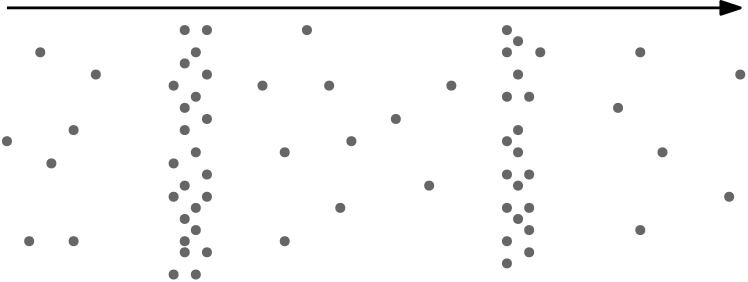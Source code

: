 <?xml version="1.0"?>
<!DOCTYPE ipe SYSTEM "ipe.dtd">
<ipe version="70212" creator="Ipe 7.2.13">
<info created="D:20220308171142" modified="D:20220308171142"/>
<ipestyle name="basic">
<symbol name="arrow/arc(spx)">
<path stroke="sym-stroke" fill="sym-stroke" pen="sym-pen">
0 0 m
-1 0.333 l
-1 -0.333 l
h
</path>
</symbol>
<symbol name="arrow/farc(spx)">
<path stroke="sym-stroke" fill="white" pen="sym-pen">
0 0 m
-1 0.333 l
-1 -0.333 l
h
</path>
</symbol>
<symbol name="arrow/ptarc(spx)">
<path stroke="sym-stroke" fill="sym-stroke" pen="sym-pen">
0 0 m
-1 0.333 l
-0.8 0 l
-1 -0.333 l
h
</path>
</symbol>
<symbol name="arrow/fptarc(spx)">
<path stroke="sym-stroke" fill="white" pen="sym-pen">
0 0 m
-1 0.333 l
-0.8 0 l
-1 -0.333 l
h
</path>
</symbol>
<symbol name="mark/circle(sx)" transformations="translations">
<path fill="sym-stroke">
0.6 0 0 0.6 0 0 e
0.4 0 0 0.4 0 0 e
</path>
</symbol>
<symbol name="mark/disk(sx)" transformations="translations">
<path fill="sym-stroke">
0.6 0 0 0.6 0 0 e
</path>
</symbol>
<symbol name="mark/fdisk(sfx)" transformations="translations">
<group>
<path fill="sym-fill">
0.5 0 0 0.5 0 0 e
</path>
<path fill="sym-stroke" fillrule="eofill">
0.6 0 0 0.6 0 0 e
0.4 0 0 0.4 0 0 e
</path>
</group>
</symbol>
<symbol name="mark/box(sx)" transformations="translations">
<path fill="sym-stroke" fillrule="eofill">
-0.6 -0.6 m
0.6 -0.6 l
0.6 0.6 l
-0.6 0.6 l
h
-0.4 -0.4 m
0.4 -0.4 l
0.4 0.4 l
-0.4 0.4 l
h
</path>
</symbol>
<symbol name="mark/square(sx)" transformations="translations">
<path fill="sym-stroke">
-0.6 -0.6 m
0.6 -0.6 l
0.6 0.6 l
-0.6 0.6 l
h
</path>
</symbol>
<symbol name="mark/fsquare(sfx)" transformations="translations">
<group>
<path fill="sym-fill">
-0.5 -0.5 m
0.5 -0.5 l
0.5 0.5 l
-0.5 0.5 l
h
</path>
<path fill="sym-stroke" fillrule="eofill">
-0.6 -0.6 m
0.6 -0.6 l
0.6 0.6 l
-0.6 0.6 l
h
-0.4 -0.4 m
0.4 -0.4 l
0.4 0.4 l
-0.4 0.4 l
h
</path>
</group>
</symbol>
<symbol name="mark/cross(sx)" transformations="translations">
<group>
<path fill="sym-stroke">
-0.43 -0.57 m
0.57 0.43 l
0.43 0.57 l
-0.57 -0.43 l
h
</path>
<path fill="sym-stroke">
-0.43 0.57 m
0.57 -0.43 l
0.43 -0.57 l
-0.57 0.43 l
h
</path>
</group>
</symbol>
<symbol name="arrow/fnormal(spx)">
<path stroke="sym-stroke" fill="white" pen="sym-pen">
0 0 m
-1 0.333 l
-1 -0.333 l
h
</path>
</symbol>
<symbol name="arrow/pointed(spx)">
<path stroke="sym-stroke" fill="sym-stroke" pen="sym-pen">
0 0 m
-1 0.333 l
-0.8 0 l
-1 -0.333 l
h
</path>
</symbol>
<symbol name="arrow/fpointed(spx)">
<path stroke="sym-stroke" fill="white" pen="sym-pen">
0 0 m
-1 0.333 l
-0.8 0 l
-1 -0.333 l
h
</path>
</symbol>
<symbol name="arrow/linear(spx)">
<path stroke="sym-stroke" pen="sym-pen">
-1 0.333 m
0 0 l
-1 -0.333 l
</path>
</symbol>
<symbol name="arrow/fdouble(spx)">
<path stroke="sym-stroke" fill="white" pen="sym-pen">
0 0 m
-1 0.333 l
-1 -0.333 l
h
-1 0 m
-2 0.333 l
-2 -0.333 l
h
</path>
</symbol>
<symbol name="arrow/double(spx)">
<path stroke="sym-stroke" fill="sym-stroke" pen="sym-pen">
0 0 m
-1 0.333 l
-1 -0.333 l
h
-1 0 m
-2 0.333 l
-2 -0.333 l
h
</path>
</symbol>
<pen name="heavier" value="0.8"/>
<pen name="fat" value="1.2"/>
<pen name="ultrafat" value="2"/>
<symbolsize name="large" value="5"/>
<symbolsize name="small" value="2"/>
<symbolsize name="tiny" value="1.1"/>
<arrowsize name="large" value="10"/>
<arrowsize name="small" value="5"/>
<arrowsize name="tiny" value="3"/>
<color name="sbblue" value="0.298 0.447 0.79"/>
<color name="sbgreen" value="0.333 0.658 0.407"/>
<color name="sborange" value="0.866 0.517 0.321"/>
<color name="sbred" value="0.768 0.305 0.321"/>
<color name="sbpurple" value="0.505 0.447 0.698"/>
<color name="red" value="1 0 0"/>
<color name="green" value="0 1 0"/>
<color name="blue" value="0 0 1"/>
<color name="yellow" value="1 1 0"/>
<color name="orange" value="1 0.647 0"/>
<color name="gold" value="1 0.843 0"/>
<color name="purple" value="0.627 0.125 0.941"/>
<color name="gray" value="0.745"/>
<color name="brown" value="0.647 0.165 0.165"/>
<color name="navy" value="0 0 0.502"/>
<color name="pink" value="1 0.753 0.796"/>
<color name="seagreen" value="0.18 0.545 0.341"/>
<color name="turquoise" value="0.251 0.878 0.816"/>
<color name="violet" value="0.933 0.51 0.933"/>
<color name="darkblue" value="0 0 0.545"/>
<color name="darkcyan" value="0 0.545 0.545"/>
<color name="darkgray" value="0.663"/>
<color name="verydarkgray" value="0.4"/>
<color name="darkgreen" value="0 0.392 0"/>
<color name="darkmagenta" value="0.545 0 0.545"/>
<color name="darkorange" value="1 0.549 0"/>
<color name="darkred" value="0.545 0 0"/>
<color name="lightblue" value="0.678 0.847 0.902"/>
<color name="lightcyan" value="0.878 1 1"/>
<color name="lightgray" value="0.827"/>
<color name="lightgreen" value="0.565 0.933 0.565"/>
<color name="lightyellow" value="1 1 0.878"/>
<dashstyle name="dashed" value="[4] 0"/>
<dashstyle name="dotted" value="[1 3] 0"/>
<dashstyle name="dash dotted" value="[4 2 1 2] 0"/>
<dashstyle name="dash dot dotted" value="[4 2 1 2 1 2] 0"/>
<textsize name="large" value="\large"/>
<textsize name="Large" value="\Large"/>
<textsize name="LARGE" value="\LARGE"/>
<textsize name="huge" value="\huge"/>
<textsize name="Huge" value="\Huge"/>
<textsize name="small" value="\small"/>
<textsize name="footnote" value="\footnotesize"/>
<textsize name="tiny" value="\tiny"/>
<textstyle name="center" begin="\begin{center}" end="\end{center}"/>
<textstyle name="itemize" begin="\begin{itemize}" end="\end{itemize}"/>
<textstyle name="item" begin="\begin{itemize}\item{}" end="\end{itemize}"/>
<gridsize name="4 pts" value="4"/>
<gridsize name="8 pts (~3 mm)" value="8"/>
<gridsize name="16 pts (~6 mm)" value="16"/>
<gridsize name="32 pts (~12 mm)" value="32"/>
<gridsize name="10 pts (~3.5 mm)" value="10"/>
<gridsize name="20 pts (~7 mm)" value="20"/>
<gridsize name="14 pts (~5 mm)" value="14"/>
<gridsize name="28 pts (~10 mm)" value="28"/>
<gridsize name="56 pts (~20 mm)" value="56"/>
<anglesize name="90 deg" value="90"/>
<anglesize name="60 deg" value="60"/>
<anglesize name="45 deg" value="45"/>
<anglesize name="30 deg" value="30"/>
<anglesize name="22.5 deg" value="22.5"/>
<opacity name="10%" value="0.1"/>
<opacity name="30%" value="0.3"/>
<opacity name="50%" value="0.5"/>
<opacity name="75%" value="0.75"/>
<tiling name="falling" angle="-60" step="4" width="1"/>
<tiling name="rising" angle="30" step="4" width="1"/>
</ipestyle>
<page>
<layer name="alpha"/>
<view layers="alpha" active="alpha"/>
<use layer="alpha" name="mark/disk(sx)" pos="160 784" size="normal" stroke="verydarkgray"/>
<use name="mark/disk(sx)" pos="160 772" size="normal" stroke="verydarkgray"/>
<use name="mark/disk(sx)" pos="164 776" size="normal" stroke="verydarkgray"/>
<use name="mark/disk(sx)" pos="168 784" size="normal" stroke="verydarkgray"/>
<use name="mark/disk(sx)" pos="168 768" size="normal" stroke="verydarkgray"/>
<use name="mark/disk(sx)" pos="164 760" size="normal" stroke="verydarkgray"/>
<use name="mark/disk(sx)" pos="156 764" size="normal" stroke="verydarkgray"/>
<use name="mark/disk(sx)" pos="160 756" size="normal" stroke="verydarkgray"/>
<use name="mark/disk(sx)" pos="168 752" size="normal" stroke="verydarkgray"/>
<use name="mark/disk(sx)" pos="160 748" size="normal" stroke="verydarkgray"/>
<use name="mark/disk(sx)" pos="164 740" size="normal" stroke="verydarkgray"/>
<use name="mark/disk(sx)" pos="156 736" size="normal" stroke="verydarkgray"/>
<use name="mark/disk(sx)" pos="168 732" size="normal" stroke="verydarkgray"/>
<use name="mark/disk(sx)" pos="168 724" size="normal" stroke="verydarkgray"/>
<use name="mark/disk(sx)" pos="160 728" size="normal" stroke="verydarkgray"/>
<use name="mark/disk(sx)" pos="156 724" size="normal" stroke="verydarkgray"/>
<use name="mark/disk(sx)" pos="164 720" size="normal" stroke="verydarkgray"/>
<use name="mark/disk(sx)" pos="164 712" size="normal" stroke="verydarkgray"/>
<use name="mark/disk(sx)" pos="160 708" size="normal" stroke="verydarkgray"/>
<use name="mark/disk(sx)" pos="168 704" size="normal" stroke="verydarkgray"/>
<use name="mark/disk(sx)" pos="160 716" size="normal" stroke="verydarkgray"/>
<use name="mark/disk(sx)" pos="160 704" size="normal" stroke="verydarkgray"/>
<use name="mark/disk(sx)" pos="156 696" size="normal" stroke="verydarkgray"/>
<use name="mark/disk(sx)" pos="164 696" size="normal" stroke="verydarkgray"/>
<use name="mark/disk(sx)" pos="204 784" size="normal" stroke="verydarkgray"/>
<use name="mark/disk(sx)" pos="212 764" size="normal" stroke="verydarkgray"/>
<use name="mark/disk(sx)" pos="196 740" size="normal" stroke="verydarkgray"/>
<use name="mark/disk(sx)" pos="188 764" size="normal" stroke="verydarkgray"/>
<use name="mark/disk(sx)" pos="216 720" size="normal" stroke="verydarkgray"/>
<use name="mark/disk(sx)" pos="196 708" size="normal" stroke="verydarkgray"/>
<use name="mark/disk(sx)" pos="220 744" size="normal" stroke="verydarkgray"/>
<use name="mark/disk(sx)" pos="276 784" size="normal" stroke="verydarkgray"/>
<use name="mark/disk(sx)" pos="280 780" size="normal" stroke="verydarkgray"/>
<use name="mark/disk(sx)" pos="280 768" size="normal" stroke="verydarkgray"/>
<use name="mark/disk(sx)" pos="276 776" size="normal" stroke="verydarkgray"/>
<use name="mark/disk(sx)" pos="284 760" size="normal" stroke="verydarkgray"/>
<use name="mark/disk(sx)" pos="276 760" size="normal" stroke="verydarkgray"/>
<use name="mark/disk(sx)" pos="280 748" size="normal" stroke="verydarkgray"/>
<use name="mark/disk(sx)" pos="280 740" size="normal" stroke="verydarkgray"/>
<use name="mark/disk(sx)" pos="276 744" size="normal" stroke="verydarkgray"/>
<use name="mark/disk(sx)" pos="276 732" size="normal" stroke="verydarkgray"/>
<use name="mark/disk(sx)" pos="284 732" size="normal" stroke="verydarkgray"/>
<use name="mark/disk(sx)" pos="280 728" size="normal" stroke="verydarkgray"/>
<use name="mark/disk(sx)" pos="276 720" size="normal" stroke="verydarkgray"/>
<use name="mark/disk(sx)" pos="280 716" size="normal" stroke="verydarkgray"/>
<use name="mark/disk(sx)" pos="284 720" size="normal" stroke="verydarkgray"/>
<use name="mark/disk(sx)" pos="276 708" size="normal" stroke="verydarkgray"/>
<use name="mark/disk(sx)" pos="284 704" size="normal" stroke="verydarkgray"/>
<use name="mark/disk(sx)" pos="276 700" size="normal" stroke="verydarkgray"/>
<use name="mark/disk(sx)" pos="256 764" size="normal" stroke="verydarkgray"/>
<use name="mark/disk(sx)" pos="248 728" size="normal" stroke="verydarkgray"/>
<use name="mark/disk(sx)" pos="236 752" size="normal" stroke="verydarkgray"/>
<use name="mark/disk(sx)" pos="284 712" size="normal" stroke="verydarkgray"/>
<use name="mark/disk(sx)" pos="288 776" size="normal" stroke="verydarkgray"/>
<use name="mark/disk(sx)" pos="324 776" size="normal" stroke="verydarkgray"/>
<use name="mark/disk(sx)" pos="332 740" size="normal" stroke="verydarkgray"/>
<use name="mark/disk(sx)" pos="360 768" size="normal" stroke="verydarkgray"/>
<use name="mark/disk(sx)" pos="316 756" size="normal" stroke="verydarkgray"/>
<use name="mark/disk(sx)" pos="324 712" size="normal" stroke="verydarkgray"/>
<use name="mark/disk(sx)" pos="356 724" size="normal" stroke="verydarkgray"/>
<use name="mark/disk(sx)" pos="108 776" size="normal" stroke="verydarkgray"/>
<use name="mark/disk(sx)" pos="128 768" size="normal" stroke="verydarkgray"/>
<use name="mark/disk(sx)" pos="120 748" size="normal" stroke="verydarkgray"/>
<use name="mark/disk(sx)" pos="112 736" size="normal" stroke="verydarkgray"/>
<use name="mark/disk(sx)" pos="104 708" size="normal" stroke="verydarkgray"/>
<use name="mark/disk(sx)" pos="120 708" size="normal" stroke="verydarkgray"/>
<use name="mark/disk(sx)" pos="96 744" size="normal" stroke="verydarkgray"/>
<path stroke="black" pen="1" arrow="normal/normal">
96 792 m
360 792 l
</path>
</page>
</ipe>
